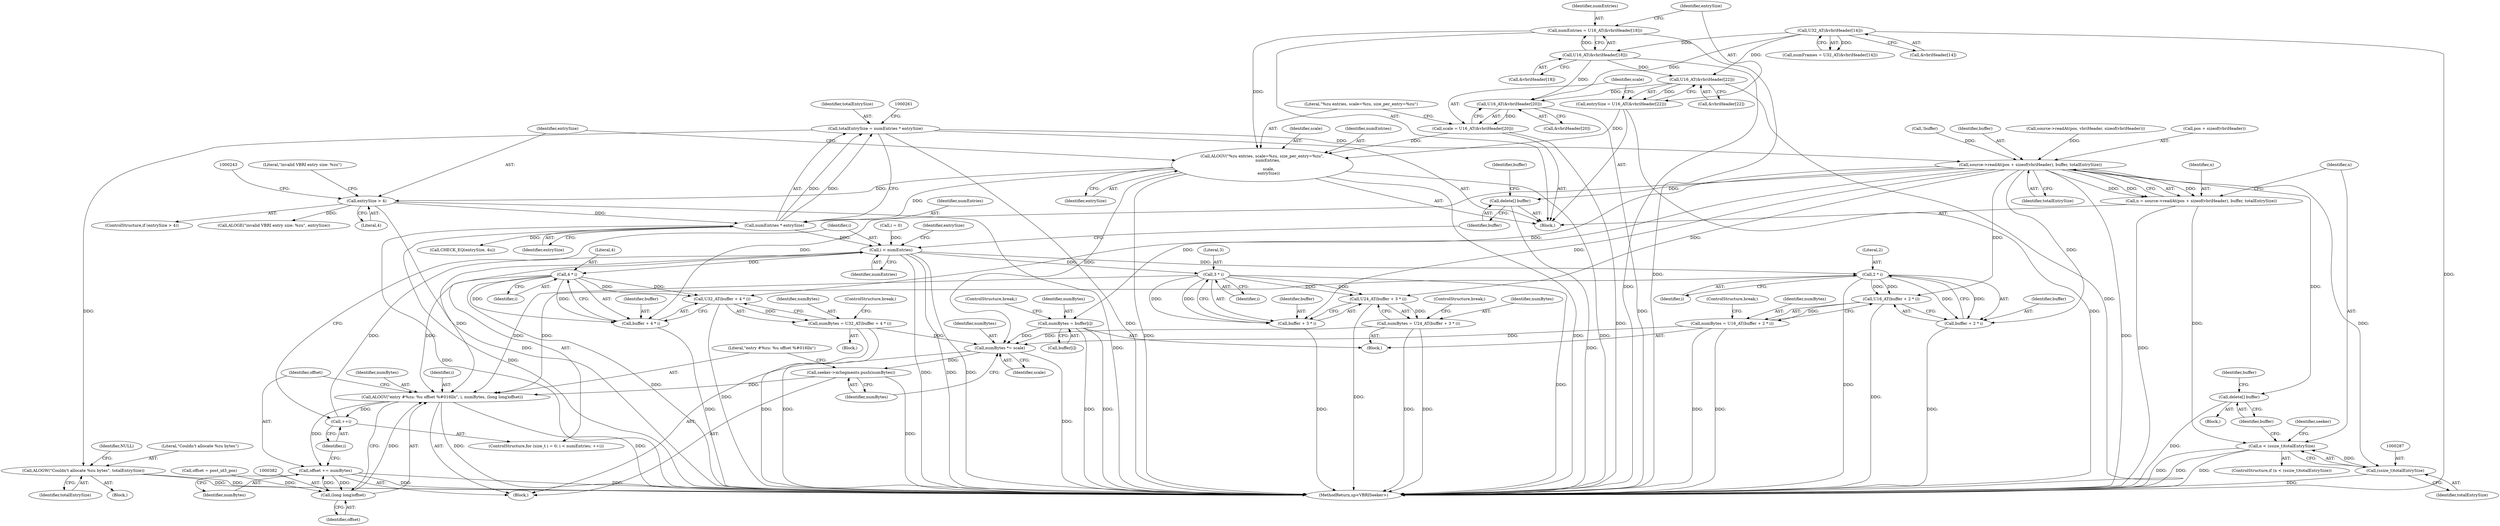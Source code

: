 digraph "0_Android_453b351ac5bd2b6619925dc966da60adf6b3126c@integer" {
"1000255" [label="(Call,totalEntrySize = numEntries * entrySize)"];
"1000257" [label="(Call,numEntries * entrySize)"];
"1000227" [label="(Call,ALOGV(\"%zu entries, scale=%zu, size_per_entry=%zu\",\n         numEntries,\n\n          scale,\n          entrySize))"];
"1000204" [label="(Call,numEntries = U16_AT(&vbriHeader[18]))"];
"1000206" [label="(Call,U16_AT(&vbriHeader[18]))"];
"1000183" [label="(Call,U32_AT(&vbriHeader[14]))"];
"1000220" [label="(Call,scale = U16_AT(&vbriHeader[20]))"];
"1000222" [label="(Call,U16_AT(&vbriHeader[20]))"];
"1000214" [label="(Call,U16_AT(&vbriHeader[22]))"];
"1000212" [label="(Call,entrySize = U16_AT(&vbriHeader[22]))"];
"1000233" [label="(Call,entrySize > 4)"];
"1000269" [label="(Call,ALOGW(\"Couldn't allocate %zu bytes\", totalEntrySize))"];
"1000276" [label="(Call,source->readAt(pos + sizeof(vbriHeader), buffer, totalEntrySize))"];
"1000274" [label="(Call,n = source->readAt(pos + sizeof(vbriHeader), buffer, totalEntrySize))"];
"1000284" [label="(Call,n < (ssize_t)totalEntrySize)"];
"1000286" [label="(Call,(ssize_t)totalEntrySize)"];
"1000290" [label="(Call,delete[] buffer)"];
"1000332" [label="(Call,numBytes = buffer[i])"];
"1000372" [label="(Call,numBytes *= scale)"];
"1000375" [label="(Call,seeker->mSegments.push(numBytes))"];
"1000377" [label="(Call,ALOGV(\"entry #%zu: %u offset %#016llx\", i, numBytes, (long long)offset))"];
"1000324" [label="(Call,++i)"];
"1000321" [label="(Call,i < numEntries)"];
"1000344" [label="(Call,2 * i)"];
"1000341" [label="(Call,U16_AT(buffer + 2 * i))"];
"1000339" [label="(Call,numBytes = U16_AT(buffer + 2 * i))"];
"1000342" [label="(Call,buffer + 2 * i)"];
"1000354" [label="(Call,3 * i)"];
"1000351" [label="(Call,U24_AT(buffer + 3 * i))"];
"1000349" [label="(Call,numBytes = U24_AT(buffer + 3 * i))"];
"1000352" [label="(Call,buffer + 3 * i)"];
"1000368" [label="(Call,4 * i)"];
"1000365" [label="(Call,U32_AT(buffer + 4 * i))"];
"1000363" [label="(Call,numBytes = U32_AT(buffer + 4 * i))"];
"1000366" [label="(Call,buffer + 4 * i)"];
"1000384" [label="(Call,offset += numBytes)"];
"1000381" [label="(Call,(long long)offset)"];
"1000387" [label="(Call,delete[] buffer)"];
"1000205" [label="(Identifier,numEntries)"];
"1000333" [label="(Identifier,numBytes)"];
"1000227" [label="(Call,ALOGV(\"%zu entries, scale=%zu, size_per_entry=%zu\",\n         numEntries,\n\n          scale,\n          entrySize))"];
"1000316" [label="(ControlStructure,for (size_t i = 0; i < numEntries; ++i))"];
"1000351" [label="(Call,U24_AT(buffer + 3 * i))"];
"1000369" [label="(Literal,4)"];
"1000387" [label="(Call,delete[] buffer)"];
"1000373" [label="(Identifier,numBytes)"];
"1000345" [label="(Literal,2)"];
"1000293" [label="(Identifier,buffer)"];
"1000346" [label="(Identifier,i)"];
"1000354" [label="(Call,3 * i)"];
"1000357" [label="(ControlStructure,break;)"];
"1000259" [label="(Identifier,entrySize)"];
"1000377" [label="(Call,ALOGV(\"entry #%zu: %u offset %#016llx\", i, numBytes, (long long)offset))"];
"1000284" [label="(Call,n < (ssize_t)totalEntrySize)"];
"1000334" [label="(Call,buffer[i])"];
"1000374" [label="(Identifier,scale)"];
"1000276" [label="(Call,source->readAt(pos + sizeof(vbriHeader), buffer, totalEntrySize))"];
"1000281" [label="(Identifier,buffer)"];
"1000204" [label="(Call,numEntries = U16_AT(&vbriHeader[18]))"];
"1000290" [label="(Call,delete[] buffer)"];
"1000363" [label="(Call,numBytes = U32_AT(buffer + 4 * i))"];
"1000329" [label="(Identifier,entrySize)"];
"1000386" [label="(Identifier,numBytes)"];
"1000207" [label="(Call,&vbriHeader[18])"];
"1000291" [label="(Identifier,buffer)"];
"1000384" [label="(Call,offset += numBytes)"];
"1000385" [label="(Identifier,offset)"];
"1000273" [label="(Identifier,NULL)"];
"1000350" [label="(Identifier,numBytes)"];
"1000375" [label="(Call,seeker->mSegments.push(numBytes))"];
"1000103" [label="(Block,)"];
"1000157" [label="(Call,source->readAt(pos, vbriHeader, sizeof(vbriHeader)))"];
"1000368" [label="(Call,4 * i)"];
"1000371" [label="(ControlStructure,break;)"];
"1000321" [label="(Call,i < numEntries)"];
"1000390" [label="(Identifier,buffer)"];
"1000367" [label="(Identifier,buffer)"];
"1000342" [label="(Call,buffer + 2 * i)"];
"1000323" [label="(Identifier,numEntries)"];
"1000366" [label="(Call,buffer + 4 * i)"];
"1000353" [label="(Identifier,buffer)"];
"1000299" [label="(Identifier,seeker)"];
"1000383" [label="(Identifier,offset)"];
"1000285" [label="(Identifier,n)"];
"1000288" [label="(Identifier,totalEntrySize)"];
"1000337" [label="(ControlStructure,break;)"];
"1000326" [label="(Block,)"];
"1000352" [label="(Call,buffer + 3 * i)"];
"1000232" [label="(ControlStructure,if (entrySize > 4))"];
"1000238" [label="(Literal,\"invalid VBRI entry size: %zu\")"];
"1000222" [label="(Call,U16_AT(&vbriHeader[20]))"];
"1000221" [label="(Identifier,scale)"];
"1000341" [label="(Call,U16_AT(buffer + 2 * i))"];
"1000370" [label="(Identifier,i)"];
"1000359" [label="(Block,)"];
"1000255" [label="(Call,totalEntrySize = numEntries * entrySize)"];
"1000376" [label="(Identifier,numBytes)"];
"1000344" [label="(Call,2 * i)"];
"1000339" [label="(Call,numBytes = U16_AT(buffer + 2 * i))"];
"1000268" [label="(Block,)"];
"1000379" [label="(Identifier,i)"];
"1000372" [label="(Call,numBytes *= scale)"];
"1000274" [label="(Call,n = source->readAt(pos + sizeof(vbriHeader), buffer, totalEntrySize))"];
"1000234" [label="(Identifier,entrySize)"];
"1000330" [label="(Block,)"];
"1000325" [label="(Identifier,i)"];
"1000322" [label="(Identifier,i)"];
"1000233" [label="(Call,entrySize > 4)"];
"1000206" [label="(Call,U16_AT(&vbriHeader[18]))"];
"1000237" [label="(Call,ALOGE(\"invalid VBRI entry size: %zu\", entrySize))"];
"1000277" [label="(Call,pos + sizeof(vbriHeader))"];
"1000257" [label="(Call,numEntries * entrySize)"];
"1000235" [label="(Literal,4)"];
"1000181" [label="(Call,numFrames = U32_AT(&vbriHeader[14]))"];
"1000356" [label="(Identifier,i)"];
"1000381" [label="(Call,(long long)offset)"];
"1000215" [label="(Call,&vbriHeader[22])"];
"1000231" [label="(Identifier,entrySize)"];
"1000343" [label="(Identifier,buffer)"];
"1000286" [label="(Call,(ssize_t)totalEntrySize)"];
"1000230" [label="(Identifier,scale)"];
"1000347" [label="(ControlStructure,break;)"];
"1000349" [label="(Call,numBytes = U24_AT(buffer + 3 * i))"];
"1000214" [label="(Call,U16_AT(&vbriHeader[22]))"];
"1000282" [label="(Identifier,totalEntrySize)"];
"1000220" [label="(Call,scale = U16_AT(&vbriHeader[20]))"];
"1000269" [label="(Call,ALOGW(\"Couldn't allocate %zu bytes\", totalEntrySize))"];
"1000228" [label="(Literal,\"%zu entries, scale=%zu, size_per_entry=%zu\")"];
"1000380" [label="(Identifier,numBytes)"];
"1000340" [label="(Identifier,numBytes)"];
"1000275" [label="(Identifier,n)"];
"1000256" [label="(Identifier,totalEntrySize)"];
"1000229" [label="(Identifier,numEntries)"];
"1000365" [label="(Call,U32_AT(buffer + 4 * i))"];
"1000318" [label="(Call,i = 0)"];
"1000271" [label="(Identifier,totalEntrySize)"];
"1000364" [label="(Identifier,numBytes)"];
"1000360" [label="(Call,CHECK_EQ(entrySize, 4u))"];
"1000270" [label="(Literal,\"Couldn't allocate %zu bytes\")"];
"1000355" [label="(Literal,3)"];
"1000213" [label="(Identifier,entrySize)"];
"1000378" [label="(Literal,\"entry #%zu: %u offset %#016llx\")"];
"1000313" [label="(Call,offset = post_id3_pos)"];
"1000324" [label="(Call,++i)"];
"1000388" [label="(Identifier,buffer)"];
"1000289" [label="(Block,)"];
"1000396" [label="(MethodReturn,sp<VBRISeeker>)"];
"1000258" [label="(Identifier,numEntries)"];
"1000212" [label="(Call,entrySize = U16_AT(&vbriHeader[22]))"];
"1000332" [label="(Call,numBytes = buffer[i])"];
"1000266" [label="(Call,!buffer)"];
"1000283" [label="(ControlStructure,if (n < (ssize_t)totalEntrySize))"];
"1000184" [label="(Call,&vbriHeader[14])"];
"1000223" [label="(Call,&vbriHeader[20])"];
"1000183" [label="(Call,U32_AT(&vbriHeader[14]))"];
"1000255" -> "1000103"  [label="AST: "];
"1000255" -> "1000257"  [label="CFG: "];
"1000256" -> "1000255"  [label="AST: "];
"1000257" -> "1000255"  [label="AST: "];
"1000261" -> "1000255"  [label="CFG: "];
"1000255" -> "1000396"  [label="DDG: "];
"1000257" -> "1000255"  [label="DDG: "];
"1000257" -> "1000255"  [label="DDG: "];
"1000255" -> "1000269"  [label="DDG: "];
"1000255" -> "1000276"  [label="DDG: "];
"1000257" -> "1000259"  [label="CFG: "];
"1000258" -> "1000257"  [label="AST: "];
"1000259" -> "1000257"  [label="AST: "];
"1000257" -> "1000396"  [label="DDG: "];
"1000257" -> "1000396"  [label="DDG: "];
"1000227" -> "1000257"  [label="DDG: "];
"1000233" -> "1000257"  [label="DDG: "];
"1000257" -> "1000321"  [label="DDG: "];
"1000257" -> "1000360"  [label="DDG: "];
"1000227" -> "1000103"  [label="AST: "];
"1000227" -> "1000231"  [label="CFG: "];
"1000228" -> "1000227"  [label="AST: "];
"1000229" -> "1000227"  [label="AST: "];
"1000230" -> "1000227"  [label="AST: "];
"1000231" -> "1000227"  [label="AST: "];
"1000234" -> "1000227"  [label="CFG: "];
"1000227" -> "1000396"  [label="DDG: "];
"1000227" -> "1000396"  [label="DDG: "];
"1000227" -> "1000396"  [label="DDG: "];
"1000204" -> "1000227"  [label="DDG: "];
"1000220" -> "1000227"  [label="DDG: "];
"1000212" -> "1000227"  [label="DDG: "];
"1000227" -> "1000233"  [label="DDG: "];
"1000227" -> "1000372"  [label="DDG: "];
"1000204" -> "1000103"  [label="AST: "];
"1000204" -> "1000206"  [label="CFG: "];
"1000205" -> "1000204"  [label="AST: "];
"1000206" -> "1000204"  [label="AST: "];
"1000213" -> "1000204"  [label="CFG: "];
"1000204" -> "1000396"  [label="DDG: "];
"1000206" -> "1000204"  [label="DDG: "];
"1000206" -> "1000207"  [label="CFG: "];
"1000207" -> "1000206"  [label="AST: "];
"1000206" -> "1000396"  [label="DDG: "];
"1000183" -> "1000206"  [label="DDG: "];
"1000206" -> "1000214"  [label="DDG: "];
"1000206" -> "1000222"  [label="DDG: "];
"1000183" -> "1000181"  [label="AST: "];
"1000183" -> "1000184"  [label="CFG: "];
"1000184" -> "1000183"  [label="AST: "];
"1000181" -> "1000183"  [label="CFG: "];
"1000183" -> "1000396"  [label="DDG: "];
"1000183" -> "1000181"  [label="DDG: "];
"1000183" -> "1000214"  [label="DDG: "];
"1000183" -> "1000222"  [label="DDG: "];
"1000220" -> "1000103"  [label="AST: "];
"1000220" -> "1000222"  [label="CFG: "];
"1000221" -> "1000220"  [label="AST: "];
"1000222" -> "1000220"  [label="AST: "];
"1000228" -> "1000220"  [label="CFG: "];
"1000220" -> "1000396"  [label="DDG: "];
"1000222" -> "1000220"  [label="DDG: "];
"1000222" -> "1000223"  [label="CFG: "];
"1000223" -> "1000222"  [label="AST: "];
"1000222" -> "1000396"  [label="DDG: "];
"1000214" -> "1000222"  [label="DDG: "];
"1000214" -> "1000212"  [label="AST: "];
"1000214" -> "1000215"  [label="CFG: "];
"1000215" -> "1000214"  [label="AST: "];
"1000212" -> "1000214"  [label="CFG: "];
"1000214" -> "1000396"  [label="DDG: "];
"1000214" -> "1000212"  [label="DDG: "];
"1000212" -> "1000103"  [label="AST: "];
"1000213" -> "1000212"  [label="AST: "];
"1000221" -> "1000212"  [label="CFG: "];
"1000212" -> "1000396"  [label="DDG: "];
"1000233" -> "1000232"  [label="AST: "];
"1000233" -> "1000235"  [label="CFG: "];
"1000234" -> "1000233"  [label="AST: "];
"1000235" -> "1000233"  [label="AST: "];
"1000238" -> "1000233"  [label="CFG: "];
"1000243" -> "1000233"  [label="CFG: "];
"1000233" -> "1000396"  [label="DDG: "];
"1000233" -> "1000396"  [label="DDG: "];
"1000233" -> "1000237"  [label="DDG: "];
"1000269" -> "1000268"  [label="AST: "];
"1000269" -> "1000271"  [label="CFG: "];
"1000270" -> "1000269"  [label="AST: "];
"1000271" -> "1000269"  [label="AST: "];
"1000273" -> "1000269"  [label="CFG: "];
"1000269" -> "1000396"  [label="DDG: "];
"1000269" -> "1000396"  [label="DDG: "];
"1000276" -> "1000274"  [label="AST: "];
"1000276" -> "1000282"  [label="CFG: "];
"1000277" -> "1000276"  [label="AST: "];
"1000281" -> "1000276"  [label="AST: "];
"1000282" -> "1000276"  [label="AST: "];
"1000274" -> "1000276"  [label="CFG: "];
"1000276" -> "1000396"  [label="DDG: "];
"1000276" -> "1000274"  [label="DDG: "];
"1000276" -> "1000274"  [label="DDG: "];
"1000276" -> "1000274"  [label="DDG: "];
"1000157" -> "1000276"  [label="DDG: "];
"1000266" -> "1000276"  [label="DDG: "];
"1000276" -> "1000286"  [label="DDG: "];
"1000276" -> "1000290"  [label="DDG: "];
"1000276" -> "1000332"  [label="DDG: "];
"1000276" -> "1000341"  [label="DDG: "];
"1000276" -> "1000342"  [label="DDG: "];
"1000276" -> "1000351"  [label="DDG: "];
"1000276" -> "1000352"  [label="DDG: "];
"1000276" -> "1000365"  [label="DDG: "];
"1000276" -> "1000366"  [label="DDG: "];
"1000276" -> "1000387"  [label="DDG: "];
"1000274" -> "1000103"  [label="AST: "];
"1000275" -> "1000274"  [label="AST: "];
"1000285" -> "1000274"  [label="CFG: "];
"1000274" -> "1000396"  [label="DDG: "];
"1000274" -> "1000284"  [label="DDG: "];
"1000284" -> "1000283"  [label="AST: "];
"1000284" -> "1000286"  [label="CFG: "];
"1000285" -> "1000284"  [label="AST: "];
"1000286" -> "1000284"  [label="AST: "];
"1000291" -> "1000284"  [label="CFG: "];
"1000299" -> "1000284"  [label="CFG: "];
"1000284" -> "1000396"  [label="DDG: "];
"1000284" -> "1000396"  [label="DDG: "];
"1000284" -> "1000396"  [label="DDG: "];
"1000286" -> "1000284"  [label="DDG: "];
"1000286" -> "1000288"  [label="CFG: "];
"1000287" -> "1000286"  [label="AST: "];
"1000288" -> "1000286"  [label="AST: "];
"1000286" -> "1000396"  [label="DDG: "];
"1000290" -> "1000289"  [label="AST: "];
"1000290" -> "1000291"  [label="CFG: "];
"1000291" -> "1000290"  [label="AST: "];
"1000293" -> "1000290"  [label="CFG: "];
"1000290" -> "1000396"  [label="DDG: "];
"1000332" -> "1000330"  [label="AST: "];
"1000332" -> "1000334"  [label="CFG: "];
"1000333" -> "1000332"  [label="AST: "];
"1000334" -> "1000332"  [label="AST: "];
"1000337" -> "1000332"  [label="CFG: "];
"1000332" -> "1000396"  [label="DDG: "];
"1000332" -> "1000396"  [label="DDG: "];
"1000332" -> "1000372"  [label="DDG: "];
"1000372" -> "1000326"  [label="AST: "];
"1000372" -> "1000374"  [label="CFG: "];
"1000373" -> "1000372"  [label="AST: "];
"1000374" -> "1000372"  [label="AST: "];
"1000376" -> "1000372"  [label="CFG: "];
"1000372" -> "1000396"  [label="DDG: "];
"1000363" -> "1000372"  [label="DDG: "];
"1000349" -> "1000372"  [label="DDG: "];
"1000339" -> "1000372"  [label="DDG: "];
"1000372" -> "1000375"  [label="DDG: "];
"1000375" -> "1000326"  [label="AST: "];
"1000375" -> "1000376"  [label="CFG: "];
"1000376" -> "1000375"  [label="AST: "];
"1000378" -> "1000375"  [label="CFG: "];
"1000375" -> "1000396"  [label="DDG: "];
"1000375" -> "1000377"  [label="DDG: "];
"1000377" -> "1000326"  [label="AST: "];
"1000377" -> "1000381"  [label="CFG: "];
"1000378" -> "1000377"  [label="AST: "];
"1000379" -> "1000377"  [label="AST: "];
"1000380" -> "1000377"  [label="AST: "];
"1000381" -> "1000377"  [label="AST: "];
"1000385" -> "1000377"  [label="CFG: "];
"1000377" -> "1000396"  [label="DDG: "];
"1000377" -> "1000396"  [label="DDG: "];
"1000377" -> "1000324"  [label="DDG: "];
"1000354" -> "1000377"  [label="DDG: "];
"1000368" -> "1000377"  [label="DDG: "];
"1000321" -> "1000377"  [label="DDG: "];
"1000344" -> "1000377"  [label="DDG: "];
"1000381" -> "1000377"  [label="DDG: "];
"1000377" -> "1000384"  [label="DDG: "];
"1000324" -> "1000316"  [label="AST: "];
"1000324" -> "1000325"  [label="CFG: "];
"1000325" -> "1000324"  [label="AST: "];
"1000322" -> "1000324"  [label="CFG: "];
"1000324" -> "1000321"  [label="DDG: "];
"1000321" -> "1000316"  [label="AST: "];
"1000321" -> "1000323"  [label="CFG: "];
"1000322" -> "1000321"  [label="AST: "];
"1000323" -> "1000321"  [label="AST: "];
"1000329" -> "1000321"  [label="CFG: "];
"1000388" -> "1000321"  [label="CFG: "];
"1000321" -> "1000396"  [label="DDG: "];
"1000321" -> "1000396"  [label="DDG: "];
"1000321" -> "1000396"  [label="DDG: "];
"1000318" -> "1000321"  [label="DDG: "];
"1000321" -> "1000344"  [label="DDG: "];
"1000321" -> "1000354"  [label="DDG: "];
"1000321" -> "1000368"  [label="DDG: "];
"1000344" -> "1000342"  [label="AST: "];
"1000344" -> "1000346"  [label="CFG: "];
"1000345" -> "1000344"  [label="AST: "];
"1000346" -> "1000344"  [label="AST: "];
"1000342" -> "1000344"  [label="CFG: "];
"1000344" -> "1000396"  [label="DDG: "];
"1000344" -> "1000341"  [label="DDG: "];
"1000344" -> "1000341"  [label="DDG: "];
"1000344" -> "1000342"  [label="DDG: "];
"1000344" -> "1000342"  [label="DDG: "];
"1000341" -> "1000339"  [label="AST: "];
"1000341" -> "1000342"  [label="CFG: "];
"1000342" -> "1000341"  [label="AST: "];
"1000339" -> "1000341"  [label="CFG: "];
"1000341" -> "1000396"  [label="DDG: "];
"1000341" -> "1000339"  [label="DDG: "];
"1000339" -> "1000330"  [label="AST: "];
"1000340" -> "1000339"  [label="AST: "];
"1000347" -> "1000339"  [label="CFG: "];
"1000339" -> "1000396"  [label="DDG: "];
"1000339" -> "1000396"  [label="DDG: "];
"1000343" -> "1000342"  [label="AST: "];
"1000342" -> "1000396"  [label="DDG: "];
"1000354" -> "1000352"  [label="AST: "];
"1000354" -> "1000356"  [label="CFG: "];
"1000355" -> "1000354"  [label="AST: "];
"1000356" -> "1000354"  [label="AST: "];
"1000352" -> "1000354"  [label="CFG: "];
"1000354" -> "1000396"  [label="DDG: "];
"1000354" -> "1000351"  [label="DDG: "];
"1000354" -> "1000351"  [label="DDG: "];
"1000354" -> "1000352"  [label="DDG: "];
"1000354" -> "1000352"  [label="DDG: "];
"1000351" -> "1000349"  [label="AST: "];
"1000351" -> "1000352"  [label="CFG: "];
"1000352" -> "1000351"  [label="AST: "];
"1000349" -> "1000351"  [label="CFG: "];
"1000351" -> "1000396"  [label="DDG: "];
"1000351" -> "1000349"  [label="DDG: "];
"1000349" -> "1000330"  [label="AST: "];
"1000350" -> "1000349"  [label="AST: "];
"1000357" -> "1000349"  [label="CFG: "];
"1000349" -> "1000396"  [label="DDG: "];
"1000349" -> "1000396"  [label="DDG: "];
"1000353" -> "1000352"  [label="AST: "];
"1000352" -> "1000396"  [label="DDG: "];
"1000368" -> "1000366"  [label="AST: "];
"1000368" -> "1000370"  [label="CFG: "];
"1000369" -> "1000368"  [label="AST: "];
"1000370" -> "1000368"  [label="AST: "];
"1000366" -> "1000368"  [label="CFG: "];
"1000368" -> "1000396"  [label="DDG: "];
"1000368" -> "1000365"  [label="DDG: "];
"1000368" -> "1000365"  [label="DDG: "];
"1000368" -> "1000366"  [label="DDG: "];
"1000368" -> "1000366"  [label="DDG: "];
"1000365" -> "1000363"  [label="AST: "];
"1000365" -> "1000366"  [label="CFG: "];
"1000366" -> "1000365"  [label="AST: "];
"1000363" -> "1000365"  [label="CFG: "];
"1000365" -> "1000396"  [label="DDG: "];
"1000365" -> "1000363"  [label="DDG: "];
"1000363" -> "1000359"  [label="AST: "];
"1000364" -> "1000363"  [label="AST: "];
"1000371" -> "1000363"  [label="CFG: "];
"1000363" -> "1000396"  [label="DDG: "];
"1000363" -> "1000396"  [label="DDG: "];
"1000367" -> "1000366"  [label="AST: "];
"1000366" -> "1000396"  [label="DDG: "];
"1000384" -> "1000326"  [label="AST: "];
"1000384" -> "1000386"  [label="CFG: "];
"1000385" -> "1000384"  [label="AST: "];
"1000386" -> "1000384"  [label="AST: "];
"1000325" -> "1000384"  [label="CFG: "];
"1000384" -> "1000396"  [label="DDG: "];
"1000384" -> "1000396"  [label="DDG: "];
"1000384" -> "1000381"  [label="DDG: "];
"1000381" -> "1000384"  [label="DDG: "];
"1000381" -> "1000383"  [label="CFG: "];
"1000382" -> "1000381"  [label="AST: "];
"1000383" -> "1000381"  [label="AST: "];
"1000313" -> "1000381"  [label="DDG: "];
"1000387" -> "1000103"  [label="AST: "];
"1000387" -> "1000388"  [label="CFG: "];
"1000388" -> "1000387"  [label="AST: "];
"1000390" -> "1000387"  [label="CFG: "];
"1000387" -> "1000396"  [label="DDG: "];
}
